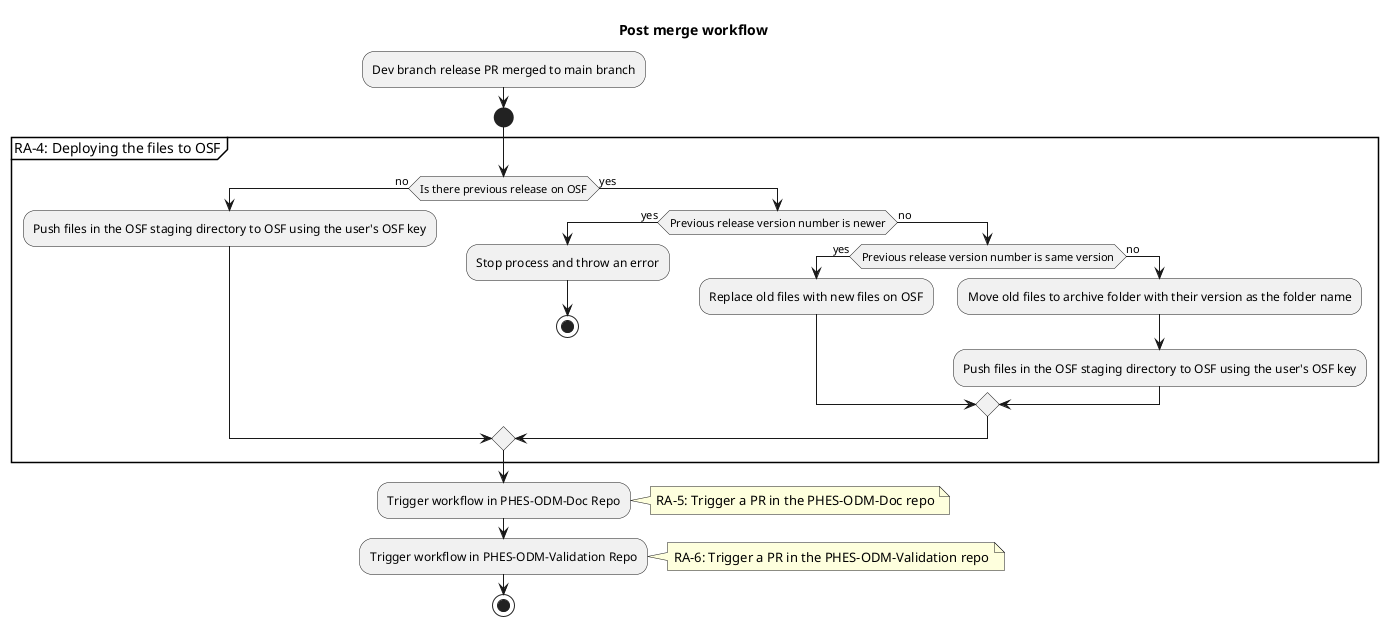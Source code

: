 @startuml
title Post merge workflow
:Dev branch release PR merged to main branch;
start
group RA-4: Deploying the files to OSF
    if (Is there previous release on OSF) then (no)
        :Push files in the OSF staging directory to OSF using the user's OSF key;
    else (yes)
        if (Previous release version number is newer) then (yes)
            :Stop process and throw an error;
            stop
        else (no)
            if (Previous release version number is same version) then (yes)
                :Replace old files with new files on OSF;
            else (no)
                :Move old files to archive folder with their version as the folder name;
                :Push files in the OSF staging directory to OSF using the user's OSF key;
            endif
        endif
    endif
end group

:Trigger workflow in PHES-ODM-Doc Repo;
note right: RA-5: Trigger a PR in the PHES-ODM-Doc repo

:Trigger workflow in PHES-ODM-Validation Repo;
note right: RA-6: Trigger a PR in the PHES-ODM-Validation repo
stop